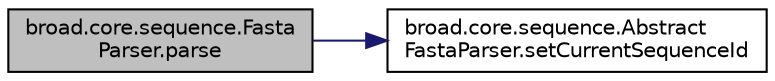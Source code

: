 digraph "broad.core.sequence.FastaParser.parse"
{
  edge [fontname="Helvetica",fontsize="10",labelfontname="Helvetica",labelfontsize="10"];
  node [fontname="Helvetica",fontsize="10",shape=record];
  rankdir="LR";
  Node1 [label="broad.core.sequence.Fasta\lParser.parse",height=0.2,width=0.4,color="black", fillcolor="grey75", style="filled" fontcolor="black"];
  Node1 -> Node2 [color="midnightblue",fontsize="10",style="solid"];
  Node2 [label="broad.core.sequence.Abstract\lFastaParser.setCurrentSequenceId",height=0.2,width=0.4,color="black", fillcolor="white", style="filled",URL="$classbroad_1_1core_1_1sequence_1_1_abstract_fasta_parser.html#ac75c101613d9c3832d862e2a04eee671"];
}
